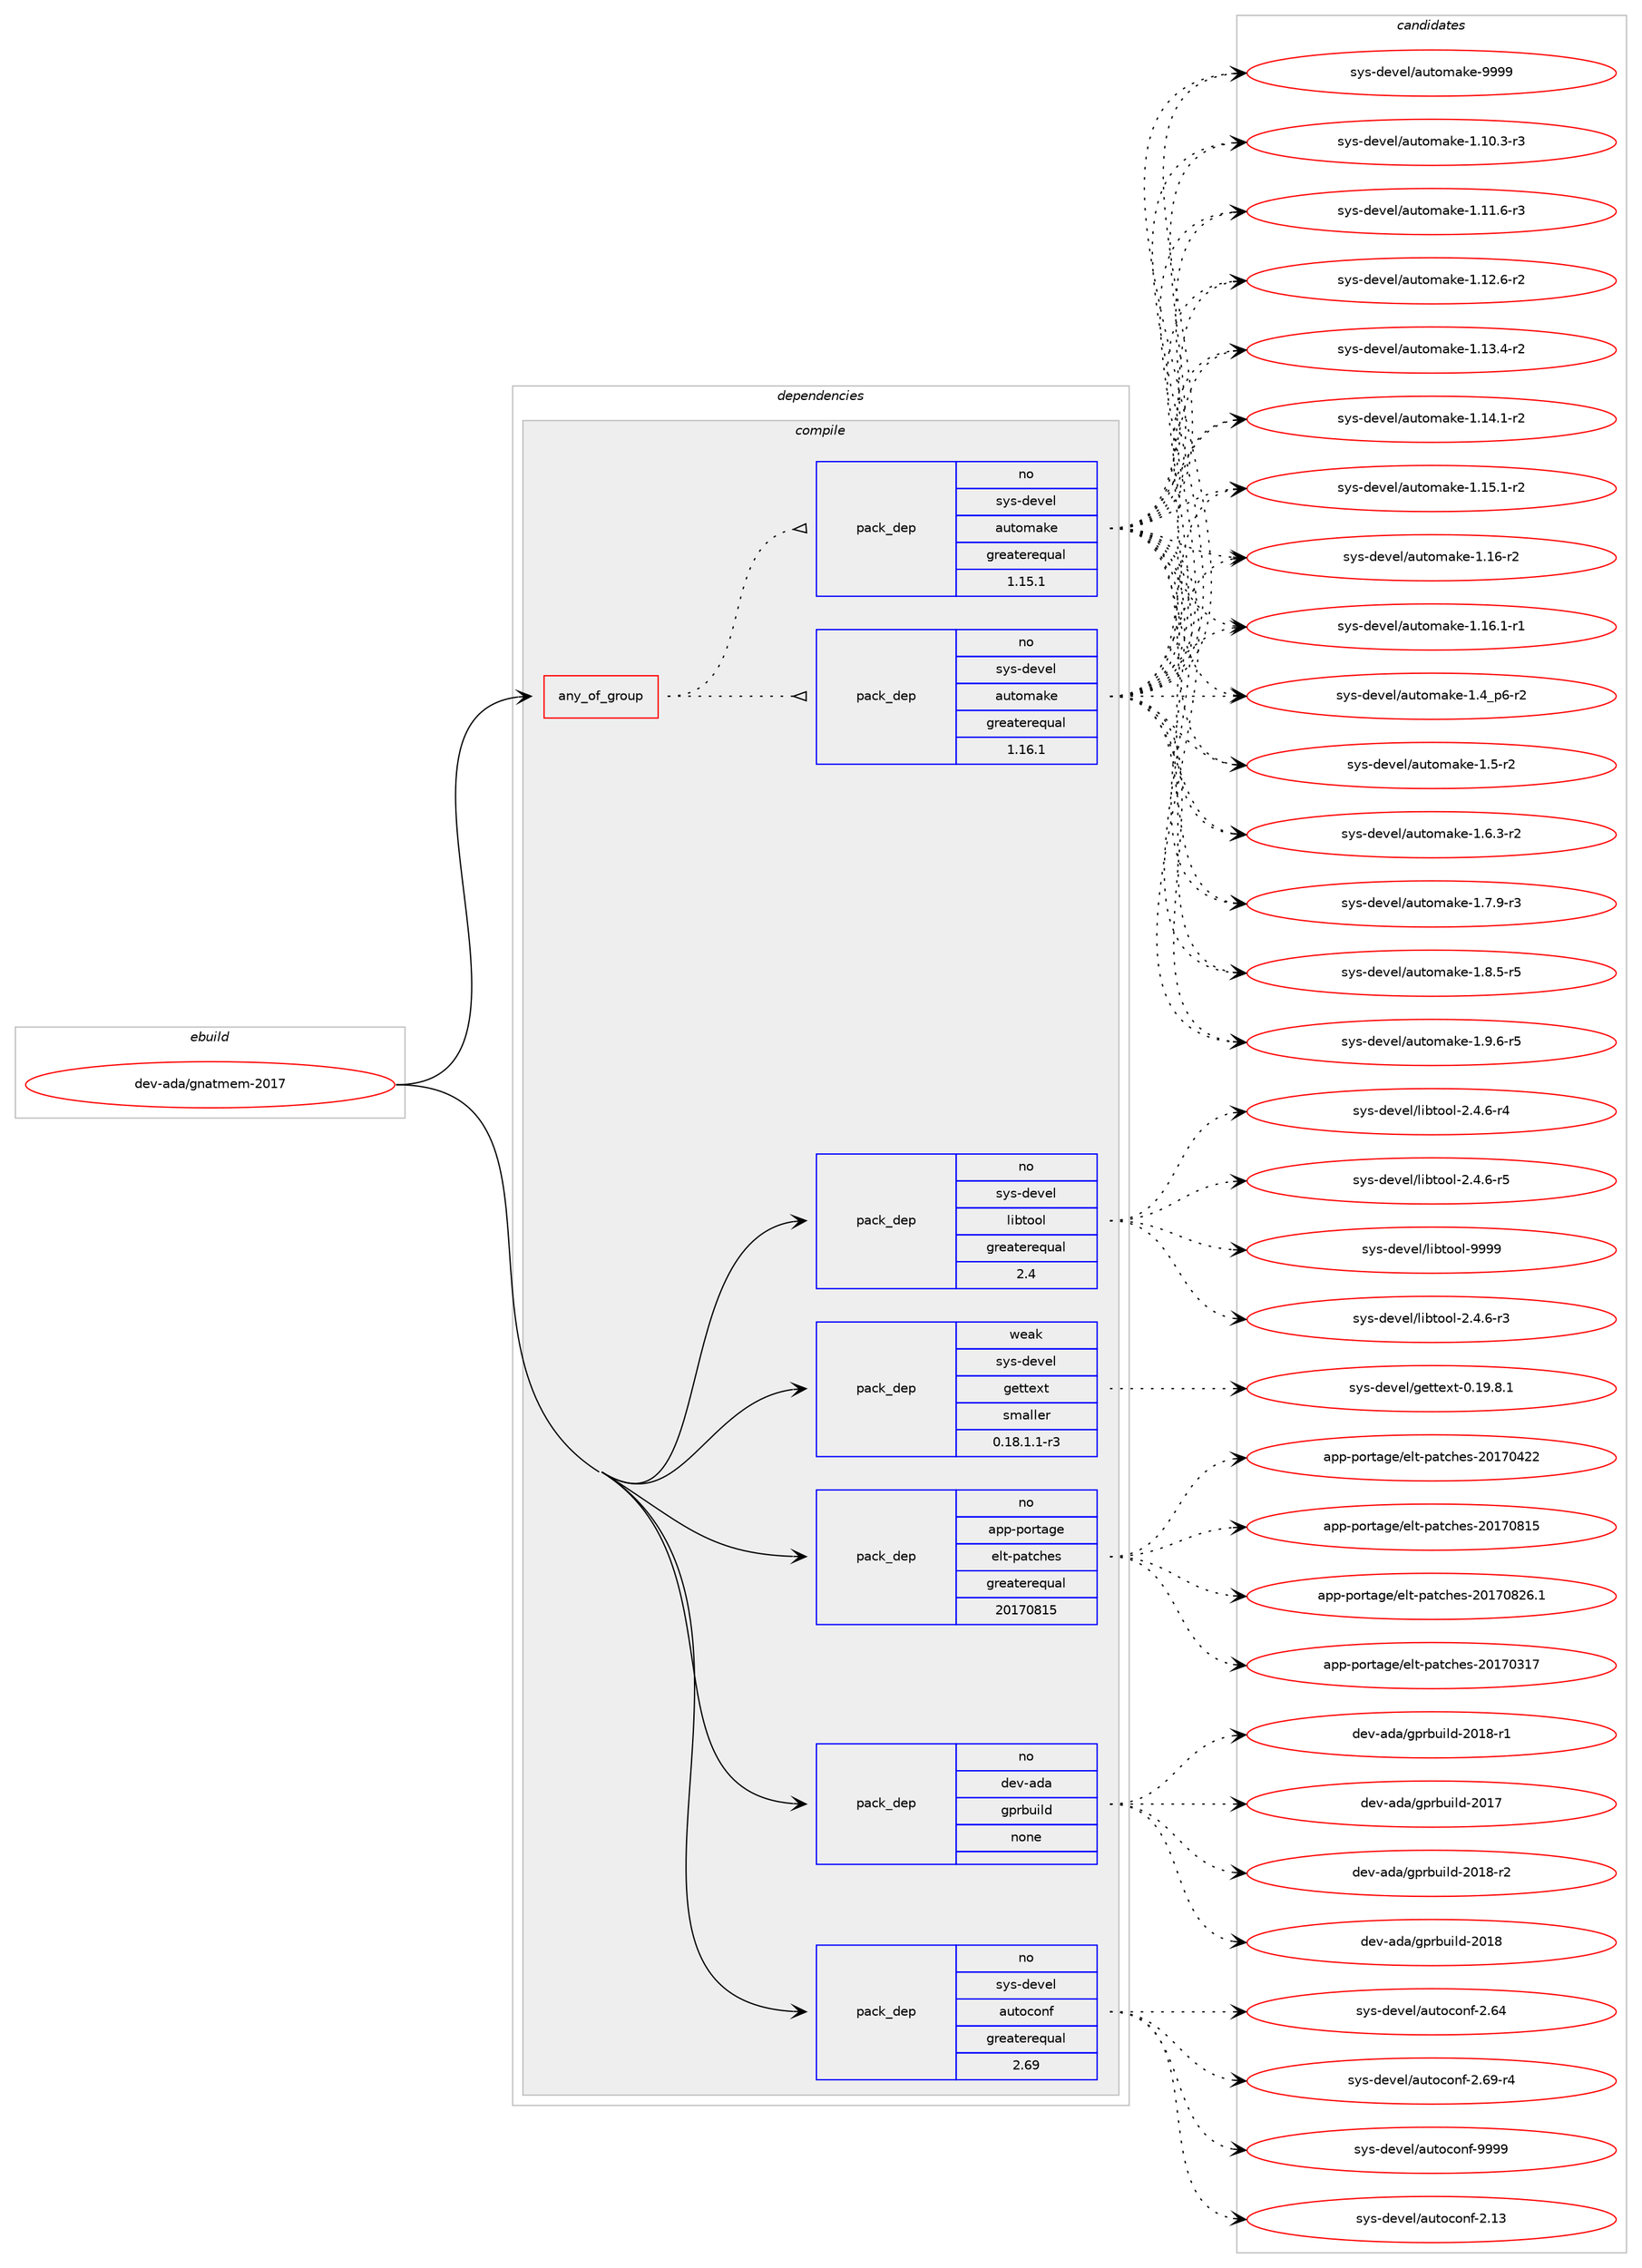 digraph prolog {

# *************
# Graph options
# *************

newrank=true;
concentrate=true;
compound=true;
graph [rankdir=LR,fontname=Helvetica,fontsize=10,ranksep=1.5];#, ranksep=2.5, nodesep=0.2];
edge  [arrowhead=vee];
node  [fontname=Helvetica,fontsize=10];

# **********
# The ebuild
# **********

subgraph cluster_leftcol {
color=gray;
rank=same;
label=<<i>ebuild</i>>;
id [label="dev-ada/gnatmem-2017", color=red, width=4, href="../dev-ada/gnatmem-2017.svg"];
}

# ****************
# The dependencies
# ****************

subgraph cluster_midcol {
color=gray;
label=<<i>dependencies</i>>;
subgraph cluster_compile {
fillcolor="#eeeeee";
style=filled;
label=<<i>compile</i>>;
subgraph any99 {
dependency4448 [label=<<TABLE BORDER="0" CELLBORDER="1" CELLSPACING="0" CELLPADDING="4"><TR><TD CELLPADDING="10">any_of_group</TD></TR></TABLE>>, shape=none, color=red];subgraph pack3339 {
dependency4449 [label=<<TABLE BORDER="0" CELLBORDER="1" CELLSPACING="0" CELLPADDING="4" WIDTH="220"><TR><TD ROWSPAN="6" CELLPADDING="30">pack_dep</TD></TR><TR><TD WIDTH="110">no</TD></TR><TR><TD>sys-devel</TD></TR><TR><TD>automake</TD></TR><TR><TD>greaterequal</TD></TR><TR><TD>1.16.1</TD></TR></TABLE>>, shape=none, color=blue];
}
dependency4448:e -> dependency4449:w [weight=20,style="dotted",arrowhead="oinv"];
subgraph pack3340 {
dependency4450 [label=<<TABLE BORDER="0" CELLBORDER="1" CELLSPACING="0" CELLPADDING="4" WIDTH="220"><TR><TD ROWSPAN="6" CELLPADDING="30">pack_dep</TD></TR><TR><TD WIDTH="110">no</TD></TR><TR><TD>sys-devel</TD></TR><TR><TD>automake</TD></TR><TR><TD>greaterequal</TD></TR><TR><TD>1.15.1</TD></TR></TABLE>>, shape=none, color=blue];
}
dependency4448:e -> dependency4450:w [weight=20,style="dotted",arrowhead="oinv"];
}
id:e -> dependency4448:w [weight=20,style="solid",arrowhead="vee"];
subgraph pack3341 {
dependency4451 [label=<<TABLE BORDER="0" CELLBORDER="1" CELLSPACING="0" CELLPADDING="4" WIDTH="220"><TR><TD ROWSPAN="6" CELLPADDING="30">pack_dep</TD></TR><TR><TD WIDTH="110">no</TD></TR><TR><TD>app-portage</TD></TR><TR><TD>elt-patches</TD></TR><TR><TD>greaterequal</TD></TR><TR><TD>20170815</TD></TR></TABLE>>, shape=none, color=blue];
}
id:e -> dependency4451:w [weight=20,style="solid",arrowhead="vee"];
subgraph pack3342 {
dependency4452 [label=<<TABLE BORDER="0" CELLBORDER="1" CELLSPACING="0" CELLPADDING="4" WIDTH="220"><TR><TD ROWSPAN="6" CELLPADDING="30">pack_dep</TD></TR><TR><TD WIDTH="110">no</TD></TR><TR><TD>dev-ada</TD></TR><TR><TD>gprbuild</TD></TR><TR><TD>none</TD></TR><TR><TD></TD></TR></TABLE>>, shape=none, color=blue];
}
id:e -> dependency4452:w [weight=20,style="solid",arrowhead="vee"];
subgraph pack3343 {
dependency4453 [label=<<TABLE BORDER="0" CELLBORDER="1" CELLSPACING="0" CELLPADDING="4" WIDTH="220"><TR><TD ROWSPAN="6" CELLPADDING="30">pack_dep</TD></TR><TR><TD WIDTH="110">no</TD></TR><TR><TD>sys-devel</TD></TR><TR><TD>autoconf</TD></TR><TR><TD>greaterequal</TD></TR><TR><TD>2.69</TD></TR></TABLE>>, shape=none, color=blue];
}
id:e -> dependency4453:w [weight=20,style="solid",arrowhead="vee"];
subgraph pack3344 {
dependency4454 [label=<<TABLE BORDER="0" CELLBORDER="1" CELLSPACING="0" CELLPADDING="4" WIDTH="220"><TR><TD ROWSPAN="6" CELLPADDING="30">pack_dep</TD></TR><TR><TD WIDTH="110">no</TD></TR><TR><TD>sys-devel</TD></TR><TR><TD>libtool</TD></TR><TR><TD>greaterequal</TD></TR><TR><TD>2.4</TD></TR></TABLE>>, shape=none, color=blue];
}
id:e -> dependency4454:w [weight=20,style="solid",arrowhead="vee"];
subgraph pack3345 {
dependency4455 [label=<<TABLE BORDER="0" CELLBORDER="1" CELLSPACING="0" CELLPADDING="4" WIDTH="220"><TR><TD ROWSPAN="6" CELLPADDING="30">pack_dep</TD></TR><TR><TD WIDTH="110">weak</TD></TR><TR><TD>sys-devel</TD></TR><TR><TD>gettext</TD></TR><TR><TD>smaller</TD></TR><TR><TD>0.18.1.1-r3</TD></TR></TABLE>>, shape=none, color=blue];
}
id:e -> dependency4455:w [weight=20,style="solid",arrowhead="vee"];
}
subgraph cluster_compileandrun {
fillcolor="#eeeeee";
style=filled;
label=<<i>compile and run</i>>;
}
subgraph cluster_run {
fillcolor="#eeeeee";
style=filled;
label=<<i>run</i>>;
}
}

# **************
# The candidates
# **************

subgraph cluster_choices {
rank=same;
color=gray;
label=<<i>candidates</i>>;

subgraph choice3339 {
color=black;
nodesep=1;
choice11512111545100101118101108479711711611110997107101454946494846514511451 [label="sys-devel/automake-1.10.3-r3", color=red, width=4,href="../sys-devel/automake-1.10.3-r3.svg"];
choice11512111545100101118101108479711711611110997107101454946494946544511451 [label="sys-devel/automake-1.11.6-r3", color=red, width=4,href="../sys-devel/automake-1.11.6-r3.svg"];
choice11512111545100101118101108479711711611110997107101454946495046544511450 [label="sys-devel/automake-1.12.6-r2", color=red, width=4,href="../sys-devel/automake-1.12.6-r2.svg"];
choice11512111545100101118101108479711711611110997107101454946495146524511450 [label="sys-devel/automake-1.13.4-r2", color=red, width=4,href="../sys-devel/automake-1.13.4-r2.svg"];
choice11512111545100101118101108479711711611110997107101454946495246494511450 [label="sys-devel/automake-1.14.1-r2", color=red, width=4,href="../sys-devel/automake-1.14.1-r2.svg"];
choice11512111545100101118101108479711711611110997107101454946495346494511450 [label="sys-devel/automake-1.15.1-r2", color=red, width=4,href="../sys-devel/automake-1.15.1-r2.svg"];
choice1151211154510010111810110847971171161111099710710145494649544511450 [label="sys-devel/automake-1.16-r2", color=red, width=4,href="../sys-devel/automake-1.16-r2.svg"];
choice11512111545100101118101108479711711611110997107101454946495446494511449 [label="sys-devel/automake-1.16.1-r1", color=red, width=4,href="../sys-devel/automake-1.16.1-r1.svg"];
choice115121115451001011181011084797117116111109971071014549465295112544511450 [label="sys-devel/automake-1.4_p6-r2", color=red, width=4,href="../sys-devel/automake-1.4_p6-r2.svg"];
choice11512111545100101118101108479711711611110997107101454946534511450 [label="sys-devel/automake-1.5-r2", color=red, width=4,href="../sys-devel/automake-1.5-r2.svg"];
choice115121115451001011181011084797117116111109971071014549465446514511450 [label="sys-devel/automake-1.6.3-r2", color=red, width=4,href="../sys-devel/automake-1.6.3-r2.svg"];
choice115121115451001011181011084797117116111109971071014549465546574511451 [label="sys-devel/automake-1.7.9-r3", color=red, width=4,href="../sys-devel/automake-1.7.9-r3.svg"];
choice115121115451001011181011084797117116111109971071014549465646534511453 [label="sys-devel/automake-1.8.5-r5", color=red, width=4,href="../sys-devel/automake-1.8.5-r5.svg"];
choice115121115451001011181011084797117116111109971071014549465746544511453 [label="sys-devel/automake-1.9.6-r5", color=red, width=4,href="../sys-devel/automake-1.9.6-r5.svg"];
choice115121115451001011181011084797117116111109971071014557575757 [label="sys-devel/automake-9999", color=red, width=4,href="../sys-devel/automake-9999.svg"];
dependency4449:e -> choice11512111545100101118101108479711711611110997107101454946494846514511451:w [style=dotted,weight="100"];
dependency4449:e -> choice11512111545100101118101108479711711611110997107101454946494946544511451:w [style=dotted,weight="100"];
dependency4449:e -> choice11512111545100101118101108479711711611110997107101454946495046544511450:w [style=dotted,weight="100"];
dependency4449:e -> choice11512111545100101118101108479711711611110997107101454946495146524511450:w [style=dotted,weight="100"];
dependency4449:e -> choice11512111545100101118101108479711711611110997107101454946495246494511450:w [style=dotted,weight="100"];
dependency4449:e -> choice11512111545100101118101108479711711611110997107101454946495346494511450:w [style=dotted,weight="100"];
dependency4449:e -> choice1151211154510010111810110847971171161111099710710145494649544511450:w [style=dotted,weight="100"];
dependency4449:e -> choice11512111545100101118101108479711711611110997107101454946495446494511449:w [style=dotted,weight="100"];
dependency4449:e -> choice115121115451001011181011084797117116111109971071014549465295112544511450:w [style=dotted,weight="100"];
dependency4449:e -> choice11512111545100101118101108479711711611110997107101454946534511450:w [style=dotted,weight="100"];
dependency4449:e -> choice115121115451001011181011084797117116111109971071014549465446514511450:w [style=dotted,weight="100"];
dependency4449:e -> choice115121115451001011181011084797117116111109971071014549465546574511451:w [style=dotted,weight="100"];
dependency4449:e -> choice115121115451001011181011084797117116111109971071014549465646534511453:w [style=dotted,weight="100"];
dependency4449:e -> choice115121115451001011181011084797117116111109971071014549465746544511453:w [style=dotted,weight="100"];
dependency4449:e -> choice115121115451001011181011084797117116111109971071014557575757:w [style=dotted,weight="100"];
}
subgraph choice3340 {
color=black;
nodesep=1;
choice11512111545100101118101108479711711611110997107101454946494846514511451 [label="sys-devel/automake-1.10.3-r3", color=red, width=4,href="../sys-devel/automake-1.10.3-r3.svg"];
choice11512111545100101118101108479711711611110997107101454946494946544511451 [label="sys-devel/automake-1.11.6-r3", color=red, width=4,href="../sys-devel/automake-1.11.6-r3.svg"];
choice11512111545100101118101108479711711611110997107101454946495046544511450 [label="sys-devel/automake-1.12.6-r2", color=red, width=4,href="../sys-devel/automake-1.12.6-r2.svg"];
choice11512111545100101118101108479711711611110997107101454946495146524511450 [label="sys-devel/automake-1.13.4-r2", color=red, width=4,href="../sys-devel/automake-1.13.4-r2.svg"];
choice11512111545100101118101108479711711611110997107101454946495246494511450 [label="sys-devel/automake-1.14.1-r2", color=red, width=4,href="../sys-devel/automake-1.14.1-r2.svg"];
choice11512111545100101118101108479711711611110997107101454946495346494511450 [label="sys-devel/automake-1.15.1-r2", color=red, width=4,href="../sys-devel/automake-1.15.1-r2.svg"];
choice1151211154510010111810110847971171161111099710710145494649544511450 [label="sys-devel/automake-1.16-r2", color=red, width=4,href="../sys-devel/automake-1.16-r2.svg"];
choice11512111545100101118101108479711711611110997107101454946495446494511449 [label="sys-devel/automake-1.16.1-r1", color=red, width=4,href="../sys-devel/automake-1.16.1-r1.svg"];
choice115121115451001011181011084797117116111109971071014549465295112544511450 [label="sys-devel/automake-1.4_p6-r2", color=red, width=4,href="../sys-devel/automake-1.4_p6-r2.svg"];
choice11512111545100101118101108479711711611110997107101454946534511450 [label="sys-devel/automake-1.5-r2", color=red, width=4,href="../sys-devel/automake-1.5-r2.svg"];
choice115121115451001011181011084797117116111109971071014549465446514511450 [label="sys-devel/automake-1.6.3-r2", color=red, width=4,href="../sys-devel/automake-1.6.3-r2.svg"];
choice115121115451001011181011084797117116111109971071014549465546574511451 [label="sys-devel/automake-1.7.9-r3", color=red, width=4,href="../sys-devel/automake-1.7.9-r3.svg"];
choice115121115451001011181011084797117116111109971071014549465646534511453 [label="sys-devel/automake-1.8.5-r5", color=red, width=4,href="../sys-devel/automake-1.8.5-r5.svg"];
choice115121115451001011181011084797117116111109971071014549465746544511453 [label="sys-devel/automake-1.9.6-r5", color=red, width=4,href="../sys-devel/automake-1.9.6-r5.svg"];
choice115121115451001011181011084797117116111109971071014557575757 [label="sys-devel/automake-9999", color=red, width=4,href="../sys-devel/automake-9999.svg"];
dependency4450:e -> choice11512111545100101118101108479711711611110997107101454946494846514511451:w [style=dotted,weight="100"];
dependency4450:e -> choice11512111545100101118101108479711711611110997107101454946494946544511451:w [style=dotted,weight="100"];
dependency4450:e -> choice11512111545100101118101108479711711611110997107101454946495046544511450:w [style=dotted,weight="100"];
dependency4450:e -> choice11512111545100101118101108479711711611110997107101454946495146524511450:w [style=dotted,weight="100"];
dependency4450:e -> choice11512111545100101118101108479711711611110997107101454946495246494511450:w [style=dotted,weight="100"];
dependency4450:e -> choice11512111545100101118101108479711711611110997107101454946495346494511450:w [style=dotted,weight="100"];
dependency4450:e -> choice1151211154510010111810110847971171161111099710710145494649544511450:w [style=dotted,weight="100"];
dependency4450:e -> choice11512111545100101118101108479711711611110997107101454946495446494511449:w [style=dotted,weight="100"];
dependency4450:e -> choice115121115451001011181011084797117116111109971071014549465295112544511450:w [style=dotted,weight="100"];
dependency4450:e -> choice11512111545100101118101108479711711611110997107101454946534511450:w [style=dotted,weight="100"];
dependency4450:e -> choice115121115451001011181011084797117116111109971071014549465446514511450:w [style=dotted,weight="100"];
dependency4450:e -> choice115121115451001011181011084797117116111109971071014549465546574511451:w [style=dotted,weight="100"];
dependency4450:e -> choice115121115451001011181011084797117116111109971071014549465646534511453:w [style=dotted,weight="100"];
dependency4450:e -> choice115121115451001011181011084797117116111109971071014549465746544511453:w [style=dotted,weight="100"];
dependency4450:e -> choice115121115451001011181011084797117116111109971071014557575757:w [style=dotted,weight="100"];
}
subgraph choice3341 {
color=black;
nodesep=1;
choice97112112451121111141169710310147101108116451129711699104101115455048495548514955 [label="app-portage/elt-patches-20170317", color=red, width=4,href="../app-portage/elt-patches-20170317.svg"];
choice97112112451121111141169710310147101108116451129711699104101115455048495548525050 [label="app-portage/elt-patches-20170422", color=red, width=4,href="../app-portage/elt-patches-20170422.svg"];
choice97112112451121111141169710310147101108116451129711699104101115455048495548564953 [label="app-portage/elt-patches-20170815", color=red, width=4,href="../app-portage/elt-patches-20170815.svg"];
choice971121124511211111411697103101471011081164511297116991041011154550484955485650544649 [label="app-portage/elt-patches-20170826.1", color=red, width=4,href="../app-portage/elt-patches-20170826.1.svg"];
dependency4451:e -> choice97112112451121111141169710310147101108116451129711699104101115455048495548514955:w [style=dotted,weight="100"];
dependency4451:e -> choice97112112451121111141169710310147101108116451129711699104101115455048495548525050:w [style=dotted,weight="100"];
dependency4451:e -> choice97112112451121111141169710310147101108116451129711699104101115455048495548564953:w [style=dotted,weight="100"];
dependency4451:e -> choice971121124511211111411697103101471011081164511297116991041011154550484955485650544649:w [style=dotted,weight="100"];
}
subgraph choice3342 {
color=black;
nodesep=1;
choice10010111845971009747103112114981171051081004550484956 [label="dev-ada/gprbuild-2018", color=red, width=4,href="../dev-ada/gprbuild-2018.svg"];
choice100101118459710097471031121149811710510810045504849564511449 [label="dev-ada/gprbuild-2018-r1", color=red, width=4,href="../dev-ada/gprbuild-2018-r1.svg"];
choice10010111845971009747103112114981171051081004550484955 [label="dev-ada/gprbuild-2017", color=red, width=4,href="../dev-ada/gprbuild-2017.svg"];
choice100101118459710097471031121149811710510810045504849564511450 [label="dev-ada/gprbuild-2018-r2", color=red, width=4,href="../dev-ada/gprbuild-2018-r2.svg"];
dependency4452:e -> choice10010111845971009747103112114981171051081004550484956:w [style=dotted,weight="100"];
dependency4452:e -> choice100101118459710097471031121149811710510810045504849564511449:w [style=dotted,weight="100"];
dependency4452:e -> choice10010111845971009747103112114981171051081004550484955:w [style=dotted,weight="100"];
dependency4452:e -> choice100101118459710097471031121149811710510810045504849564511450:w [style=dotted,weight="100"];
}
subgraph choice3343 {
color=black;
nodesep=1;
choice115121115451001011181011084797117116111991111101024550464951 [label="sys-devel/autoconf-2.13", color=red, width=4,href="../sys-devel/autoconf-2.13.svg"];
choice115121115451001011181011084797117116111991111101024550465452 [label="sys-devel/autoconf-2.64", color=red, width=4,href="../sys-devel/autoconf-2.64.svg"];
choice1151211154510010111810110847971171161119911111010245504654574511452 [label="sys-devel/autoconf-2.69-r4", color=red, width=4,href="../sys-devel/autoconf-2.69-r4.svg"];
choice115121115451001011181011084797117116111991111101024557575757 [label="sys-devel/autoconf-9999", color=red, width=4,href="../sys-devel/autoconf-9999.svg"];
dependency4453:e -> choice115121115451001011181011084797117116111991111101024550464951:w [style=dotted,weight="100"];
dependency4453:e -> choice115121115451001011181011084797117116111991111101024550465452:w [style=dotted,weight="100"];
dependency4453:e -> choice1151211154510010111810110847971171161119911111010245504654574511452:w [style=dotted,weight="100"];
dependency4453:e -> choice115121115451001011181011084797117116111991111101024557575757:w [style=dotted,weight="100"];
}
subgraph choice3344 {
color=black;
nodesep=1;
choice1151211154510010111810110847108105981161111111084550465246544511451 [label="sys-devel/libtool-2.4.6-r3", color=red, width=4,href="../sys-devel/libtool-2.4.6-r3.svg"];
choice1151211154510010111810110847108105981161111111084550465246544511452 [label="sys-devel/libtool-2.4.6-r4", color=red, width=4,href="../sys-devel/libtool-2.4.6-r4.svg"];
choice1151211154510010111810110847108105981161111111084550465246544511453 [label="sys-devel/libtool-2.4.6-r5", color=red, width=4,href="../sys-devel/libtool-2.4.6-r5.svg"];
choice1151211154510010111810110847108105981161111111084557575757 [label="sys-devel/libtool-9999", color=red, width=4,href="../sys-devel/libtool-9999.svg"];
dependency4454:e -> choice1151211154510010111810110847108105981161111111084550465246544511451:w [style=dotted,weight="100"];
dependency4454:e -> choice1151211154510010111810110847108105981161111111084550465246544511452:w [style=dotted,weight="100"];
dependency4454:e -> choice1151211154510010111810110847108105981161111111084550465246544511453:w [style=dotted,weight="100"];
dependency4454:e -> choice1151211154510010111810110847108105981161111111084557575757:w [style=dotted,weight="100"];
}
subgraph choice3345 {
color=black;
nodesep=1;
choice1151211154510010111810110847103101116116101120116454846495746564649 [label="sys-devel/gettext-0.19.8.1", color=red, width=4,href="../sys-devel/gettext-0.19.8.1.svg"];
dependency4455:e -> choice1151211154510010111810110847103101116116101120116454846495746564649:w [style=dotted,weight="100"];
}
}

}
